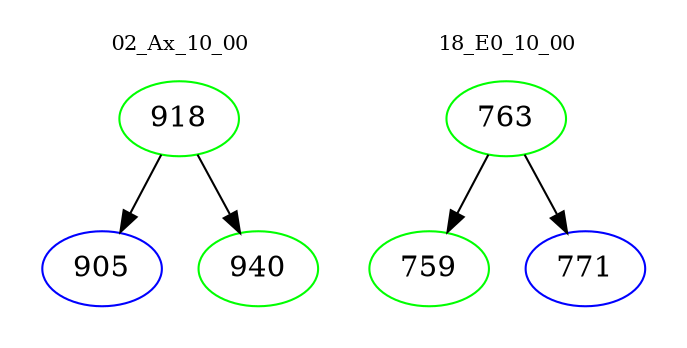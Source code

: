digraph{
subgraph cluster_0 {
color = white
label = "02_Ax_10_00";
fontsize=10;
T0_918 [label="918", color="green"]
T0_918 -> T0_905 [color="black"]
T0_905 [label="905", color="blue"]
T0_918 -> T0_940 [color="black"]
T0_940 [label="940", color="green"]
}
subgraph cluster_1 {
color = white
label = "18_E0_10_00";
fontsize=10;
T1_763 [label="763", color="green"]
T1_763 -> T1_759 [color="black"]
T1_759 [label="759", color="green"]
T1_763 -> T1_771 [color="black"]
T1_771 [label="771", color="blue"]
}
}
